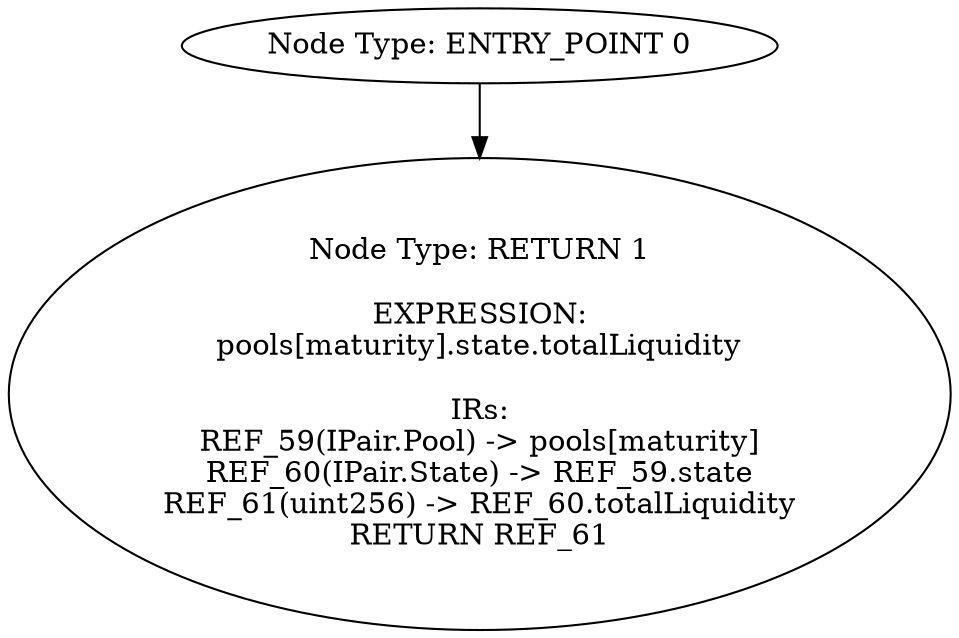 digraph{
0[label="Node Type: ENTRY_POINT 0
"];
0->1;
1[label="Node Type: RETURN 1

EXPRESSION:
pools[maturity].state.totalLiquidity

IRs:
REF_59(IPair.Pool) -> pools[maturity]
REF_60(IPair.State) -> REF_59.state
REF_61(uint256) -> REF_60.totalLiquidity
RETURN REF_61"];
}
